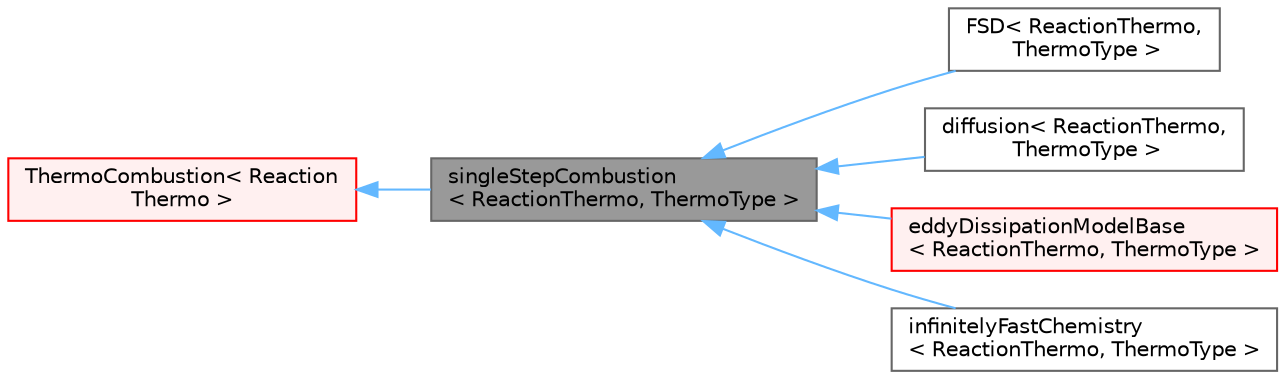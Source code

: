 digraph "singleStepCombustion&lt; ReactionThermo, ThermoType &gt;"
{
 // LATEX_PDF_SIZE
  bgcolor="transparent";
  edge [fontname=Helvetica,fontsize=10,labelfontname=Helvetica,labelfontsize=10];
  node [fontname=Helvetica,fontsize=10,shape=box,height=0.2,width=0.4];
  rankdir="LR";
  Node1 [id="Node000001",label="singleStepCombustion\l\< ReactionThermo, ThermoType \>",height=0.2,width=0.4,color="gray40", fillcolor="grey60", style="filled", fontcolor="black",tooltip="Base class for combustion models using singleStepReactingMixture."];
  Node2 -> Node1 [id="edge1_Node000001_Node000002",dir="back",color="steelblue1",style="solid",tooltip=" "];
  Node2 [id="Node000002",label="ThermoCombustion\< Reaction\lThermo \>",height=0.2,width=0.4,color="red", fillcolor="#FFF0F0", style="filled",URL="$classFoam_1_1ThermoCombustion.html",tooltip="Thermo model wrapper for combustion models."];
  Node1 -> Node14 [id="edge2_Node000001_Node000014",dir="back",color="steelblue1",style="solid",tooltip=" "];
  Node14 [id="Node000014",label="FSD\< ReactionThermo,\l ThermoType \>",height=0.2,width=0.4,color="gray40", fillcolor="white", style="filled",URL="$classFoam_1_1combustionModels_1_1FSD.html",tooltip="Flame Surface Dennsity (FDS) combustion model."];
  Node1 -> Node15 [id="edge3_Node000001_Node000015",dir="back",color="steelblue1",style="solid",tooltip=" "];
  Node15 [id="Node000015",label="diffusion\< ReactionThermo,\l ThermoType \>",height=0.2,width=0.4,color="gray40", fillcolor="white", style="filled",URL="$classFoam_1_1combustionModels_1_1diffusion.html",tooltip="Simple diffusion-based combustion model based on the principle mixed is burnt. Additional parameter C..."];
  Node1 -> Node16 [id="edge4_Node000001_Node000016",dir="back",color="steelblue1",style="solid",tooltip=" "];
  Node16 [id="Node000016",label="eddyDissipationModelBase\l\< ReactionThermo, ThermoType \>",height=0.2,width=0.4,color="red", fillcolor="#FFF0F0", style="filled",URL="$classFoam_1_1combustionModels_1_1eddyDissipationModelBase.html",tooltip="Standard Eddy Dissipation Model based on the assumption that the reaction rates are controlled by the..."];
  Node1 -> Node18 [id="edge5_Node000001_Node000018",dir="back",color="steelblue1",style="solid",tooltip=" "];
  Node18 [id="Node000018",label="infinitelyFastChemistry\l\< ReactionThermo, ThermoType \>",height=0.2,width=0.4,color="gray40", fillcolor="white", style="filled",URL="$classFoam_1_1combustionModels_1_1infinitelyFastChemistry.html",tooltip="Simple infinitely fast chemistry combustion model based on the principle mixed is burnt...."];
}
